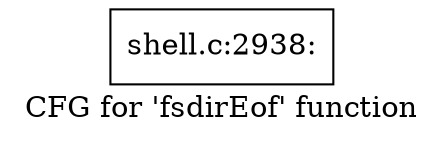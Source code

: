 digraph "CFG for 'fsdirEof' function" {
	label="CFG for 'fsdirEof' function";

	Node0x56027688cf10 [shape=record,label="{shell.c:2938:}"];
}
